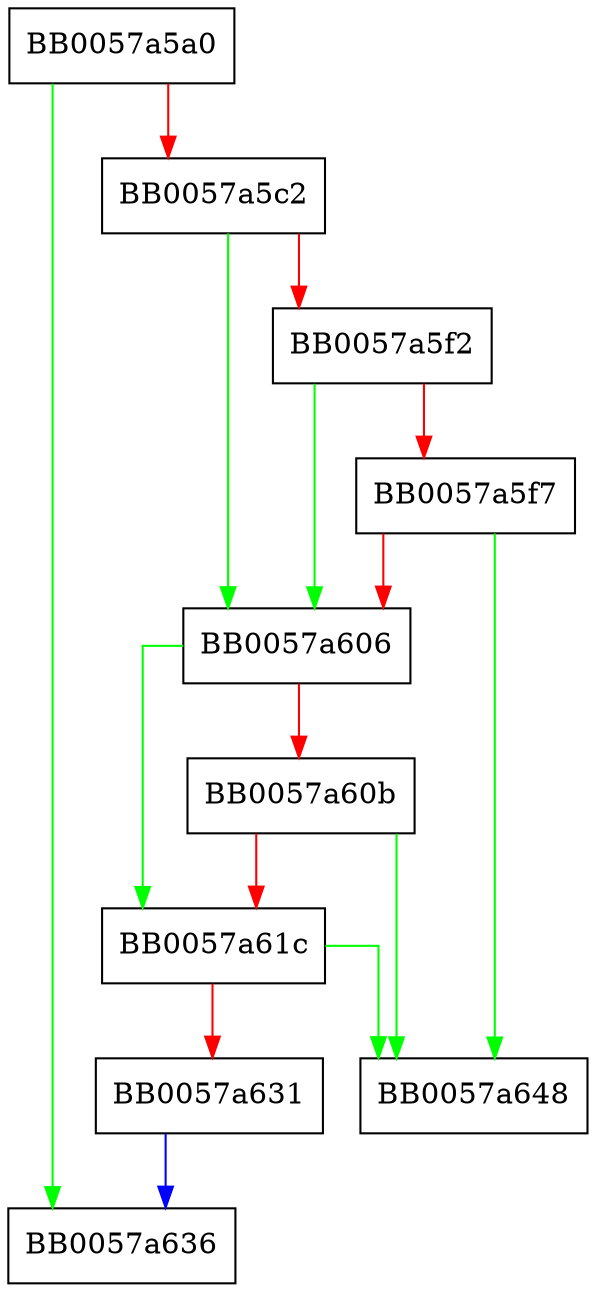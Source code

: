 digraph ossl_dh_key_fromdata {
  node [shape="box"];
  graph [splines=ortho];
  BB0057a5a0 -> BB0057a636 [color="green"];
  BB0057a5a0 -> BB0057a5c2 [color="red"];
  BB0057a5c2 -> BB0057a606 [color="green"];
  BB0057a5c2 -> BB0057a5f2 [color="red"];
  BB0057a5f2 -> BB0057a606 [color="green"];
  BB0057a5f2 -> BB0057a5f7 [color="red"];
  BB0057a5f7 -> BB0057a648 [color="green"];
  BB0057a5f7 -> BB0057a606 [color="red"];
  BB0057a606 -> BB0057a61c [color="green"];
  BB0057a606 -> BB0057a60b [color="red"];
  BB0057a60b -> BB0057a648 [color="green"];
  BB0057a60b -> BB0057a61c [color="red"];
  BB0057a61c -> BB0057a648 [color="green"];
  BB0057a61c -> BB0057a631 [color="red"];
  BB0057a631 -> BB0057a636 [color="blue"];
}